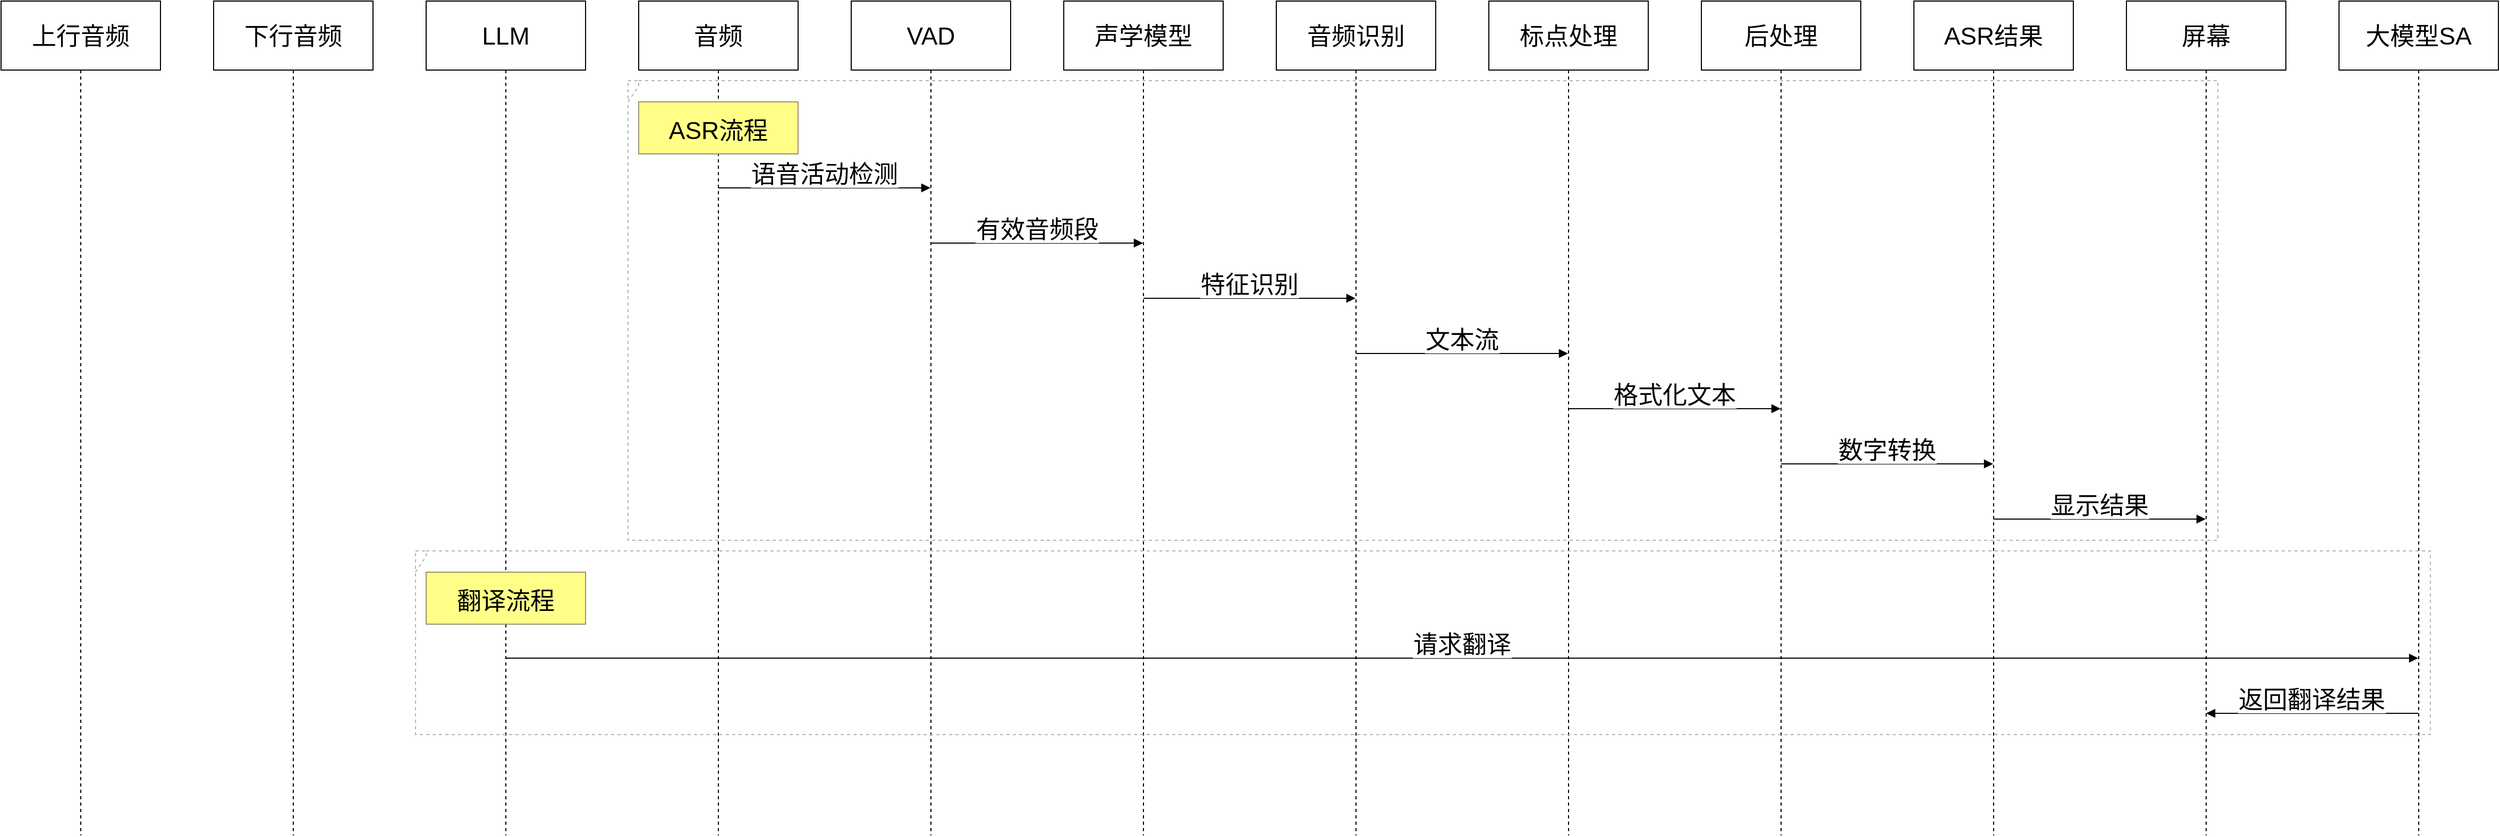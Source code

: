 <mxfile version="26.1.1">
  <diagram name="Page-1" id="edf60f1a-56cd-e834-aa8a-f176f3a09ee4">
    <mxGraphModel dx="2722" dy="1292" grid="1" gridSize="10" guides="1" tooltips="1" connect="1" arrows="1" fold="1" page="1" pageScale="1" pageWidth="1100" pageHeight="850" background="none" math="0" shadow="0">
      <root>
        <mxCell id="0" />
        <mxCell id="1" parent="0" />
        <mxCell id="TeLhkM62TzhfqkYI3094-125" value="上行音频" style="shape=umlLifeline;perimeter=lifelinePerimeter;whiteSpace=wrap;container=1;dropTarget=0;collapsible=0;recursiveResize=0;outlineConnect=0;portConstraint=eastwest;newEdgeStyle={&quot;edgeStyle&quot;:&quot;elbowEdgeStyle&quot;,&quot;elbow&quot;:&quot;vertical&quot;,&quot;curved&quot;:0,&quot;rounded&quot;:0};size=65;fontSize=23;" vertex="1" parent="1">
          <mxGeometry x="20" y="310" width="150" height="786" as="geometry" />
        </mxCell>
        <mxCell id="TeLhkM62TzhfqkYI3094-126" value="下行音频" style="shape=umlLifeline;perimeter=lifelinePerimeter;whiteSpace=wrap;container=1;dropTarget=0;collapsible=0;recursiveResize=0;outlineConnect=0;portConstraint=eastwest;newEdgeStyle={&quot;edgeStyle&quot;:&quot;elbowEdgeStyle&quot;,&quot;elbow&quot;:&quot;vertical&quot;,&quot;curved&quot;:0,&quot;rounded&quot;:0};size=65;fontSize=23;" vertex="1" parent="1">
          <mxGeometry x="220" y="310" width="150" height="786" as="geometry" />
        </mxCell>
        <mxCell id="TeLhkM62TzhfqkYI3094-127" value="LLM" style="shape=umlLifeline;perimeter=lifelinePerimeter;whiteSpace=wrap;container=1;dropTarget=0;collapsible=0;recursiveResize=0;outlineConnect=0;portConstraint=eastwest;newEdgeStyle={&quot;edgeStyle&quot;:&quot;elbowEdgeStyle&quot;,&quot;elbow&quot;:&quot;vertical&quot;,&quot;curved&quot;:0,&quot;rounded&quot;:0};size=65;fontSize=23;" vertex="1" parent="1">
          <mxGeometry x="420" y="310" width="150" height="786" as="geometry" />
        </mxCell>
        <mxCell id="TeLhkM62TzhfqkYI3094-128" value="音频" style="shape=umlLifeline;perimeter=lifelinePerimeter;whiteSpace=wrap;container=1;dropTarget=0;collapsible=0;recursiveResize=0;outlineConnect=0;portConstraint=eastwest;newEdgeStyle={&quot;edgeStyle&quot;:&quot;elbowEdgeStyle&quot;,&quot;elbow&quot;:&quot;vertical&quot;,&quot;curved&quot;:0,&quot;rounded&quot;:0};size=65;fontSize=23;" vertex="1" parent="1">
          <mxGeometry x="620" y="310" width="150" height="786" as="geometry" />
        </mxCell>
        <mxCell id="TeLhkM62TzhfqkYI3094-129" value="VAD" style="shape=umlLifeline;perimeter=lifelinePerimeter;whiteSpace=wrap;container=1;dropTarget=0;collapsible=0;recursiveResize=0;outlineConnect=0;portConstraint=eastwest;newEdgeStyle={&quot;edgeStyle&quot;:&quot;elbowEdgeStyle&quot;,&quot;elbow&quot;:&quot;vertical&quot;,&quot;curved&quot;:0,&quot;rounded&quot;:0};size=65;fontSize=23;" vertex="1" parent="1">
          <mxGeometry x="820" y="310" width="150" height="786" as="geometry" />
        </mxCell>
        <mxCell id="TeLhkM62TzhfqkYI3094-130" value="声学模型" style="shape=umlLifeline;perimeter=lifelinePerimeter;whiteSpace=wrap;container=1;dropTarget=0;collapsible=0;recursiveResize=0;outlineConnect=0;portConstraint=eastwest;newEdgeStyle={&quot;edgeStyle&quot;:&quot;elbowEdgeStyle&quot;,&quot;elbow&quot;:&quot;vertical&quot;,&quot;curved&quot;:0,&quot;rounded&quot;:0};size=65;fontSize=23;" vertex="1" parent="1">
          <mxGeometry x="1020" y="310" width="150" height="786" as="geometry" />
        </mxCell>
        <mxCell id="TeLhkM62TzhfqkYI3094-131" value="音频识别" style="shape=umlLifeline;perimeter=lifelinePerimeter;whiteSpace=wrap;container=1;dropTarget=0;collapsible=0;recursiveResize=0;outlineConnect=0;portConstraint=eastwest;newEdgeStyle={&quot;edgeStyle&quot;:&quot;elbowEdgeStyle&quot;,&quot;elbow&quot;:&quot;vertical&quot;,&quot;curved&quot;:0,&quot;rounded&quot;:0};size=65;fontSize=23;" vertex="1" parent="1">
          <mxGeometry x="1220" y="310" width="150" height="786" as="geometry" />
        </mxCell>
        <mxCell id="TeLhkM62TzhfqkYI3094-132" value="标点处理" style="shape=umlLifeline;perimeter=lifelinePerimeter;whiteSpace=wrap;container=1;dropTarget=0;collapsible=0;recursiveResize=0;outlineConnect=0;portConstraint=eastwest;newEdgeStyle={&quot;edgeStyle&quot;:&quot;elbowEdgeStyle&quot;,&quot;elbow&quot;:&quot;vertical&quot;,&quot;curved&quot;:0,&quot;rounded&quot;:0};size=65;fontSize=23;" vertex="1" parent="1">
          <mxGeometry x="1420" y="310" width="150" height="786" as="geometry" />
        </mxCell>
        <mxCell id="TeLhkM62TzhfqkYI3094-133" value="后处理" style="shape=umlLifeline;perimeter=lifelinePerimeter;whiteSpace=wrap;container=1;dropTarget=0;collapsible=0;recursiveResize=0;outlineConnect=0;portConstraint=eastwest;newEdgeStyle={&quot;edgeStyle&quot;:&quot;elbowEdgeStyle&quot;,&quot;elbow&quot;:&quot;vertical&quot;,&quot;curved&quot;:0,&quot;rounded&quot;:0};size=65;fontSize=23;" vertex="1" parent="1">
          <mxGeometry x="1620" y="310" width="150" height="786" as="geometry" />
        </mxCell>
        <mxCell id="TeLhkM62TzhfqkYI3094-134" value="ASR结果" style="shape=umlLifeline;perimeter=lifelinePerimeter;whiteSpace=wrap;container=1;dropTarget=0;collapsible=0;recursiveResize=0;outlineConnect=0;portConstraint=eastwest;newEdgeStyle={&quot;edgeStyle&quot;:&quot;elbowEdgeStyle&quot;,&quot;elbow&quot;:&quot;vertical&quot;,&quot;curved&quot;:0,&quot;rounded&quot;:0};size=65;fontSize=23;" vertex="1" parent="1">
          <mxGeometry x="1820" y="310" width="150" height="786" as="geometry" />
        </mxCell>
        <mxCell id="TeLhkM62TzhfqkYI3094-135" value="屏幕" style="shape=umlLifeline;perimeter=lifelinePerimeter;whiteSpace=wrap;container=1;dropTarget=0;collapsible=0;recursiveResize=0;outlineConnect=0;portConstraint=eastwest;newEdgeStyle={&quot;edgeStyle&quot;:&quot;elbowEdgeStyle&quot;,&quot;elbow&quot;:&quot;vertical&quot;,&quot;curved&quot;:0,&quot;rounded&quot;:0};size=65;fontSize=23;" vertex="1" parent="1">
          <mxGeometry x="2020" y="310" width="150" height="786" as="geometry" />
        </mxCell>
        <mxCell id="TeLhkM62TzhfqkYI3094-136" value="大模型SA" style="shape=umlLifeline;perimeter=lifelinePerimeter;whiteSpace=wrap;container=1;dropTarget=0;collapsible=0;recursiveResize=0;outlineConnect=0;portConstraint=eastwest;newEdgeStyle={&quot;edgeStyle&quot;:&quot;elbowEdgeStyle&quot;,&quot;elbow&quot;:&quot;vertical&quot;,&quot;curved&quot;:0,&quot;rounded&quot;:0};size=65;fontSize=23;" vertex="1" parent="1">
          <mxGeometry x="2220" y="310" width="150" height="786" as="geometry" />
        </mxCell>
        <mxCell id="TeLhkM62TzhfqkYI3094-137" value="" style="shape=umlFrame;dashed=1;pointerEvents=0;dropTarget=0;strokeColor=#B3B3B3;height=20;width=0;fontSize=23;" vertex="1" parent="1">
          <mxGeometry x="610" y="385" width="1496" height="433" as="geometry" />
        </mxCell>
        <mxCell id="TeLhkM62TzhfqkYI3094-138" value="" style="text;strokeColor=none;fillColor=none;align=center;verticalAlign=middle;whiteSpace=wrap;fontSize=23;" vertex="1" parent="TeLhkM62TzhfqkYI3094-137">
          <mxGeometry width="1496" height="20" as="geometry" />
        </mxCell>
        <mxCell id="TeLhkM62TzhfqkYI3094-139" value="" style="shape=umlFrame;dashed=1;pointerEvents=0;dropTarget=0;strokeColor=#B3B3B3;height=20;width=0;fontSize=23;" vertex="1" parent="1">
          <mxGeometry x="410" y="828" width="1896" height="173" as="geometry" />
        </mxCell>
        <mxCell id="TeLhkM62TzhfqkYI3094-140" value="" style="text;strokeColor=none;fillColor=none;align=center;verticalAlign=middle;whiteSpace=wrap;fontSize=23;" vertex="1" parent="TeLhkM62TzhfqkYI3094-139">
          <mxGeometry width="1896" height="20" as="geometry" />
        </mxCell>
        <mxCell id="TeLhkM62TzhfqkYI3094-141" value="语音活动检测" style="verticalAlign=bottom;edgeStyle=elbowEdgeStyle;elbow=vertical;curved=0;rounded=0;endArrow=block;fontSize=23;" edge="1" parent="1" source="TeLhkM62TzhfqkYI3094-128" target="TeLhkM62TzhfqkYI3094-129">
          <mxGeometry relative="1" as="geometry">
            <Array as="points">
              <mxPoint x="804" y="486" />
            </Array>
          </mxGeometry>
        </mxCell>
        <mxCell id="TeLhkM62TzhfqkYI3094-142" value="有效音频段" style="verticalAlign=bottom;edgeStyle=elbowEdgeStyle;elbow=vertical;curved=0;rounded=0;endArrow=block;fontSize=23;" edge="1" parent="1" source="TeLhkM62TzhfqkYI3094-129" target="TeLhkM62TzhfqkYI3094-130">
          <mxGeometry relative="1" as="geometry">
            <Array as="points">
              <mxPoint x="1004" y="538" />
            </Array>
          </mxGeometry>
        </mxCell>
        <mxCell id="TeLhkM62TzhfqkYI3094-143" value="特征识别" style="verticalAlign=bottom;edgeStyle=elbowEdgeStyle;elbow=vertical;curved=0;rounded=0;endArrow=block;fontSize=23;" edge="1" parent="1" source="TeLhkM62TzhfqkYI3094-130" target="TeLhkM62TzhfqkYI3094-131">
          <mxGeometry relative="1" as="geometry">
            <Array as="points">
              <mxPoint x="1204" y="590" />
            </Array>
          </mxGeometry>
        </mxCell>
        <mxCell id="TeLhkM62TzhfqkYI3094-144" value="文本流" style="verticalAlign=bottom;edgeStyle=elbowEdgeStyle;elbow=vertical;curved=0;rounded=0;endArrow=block;fontSize=23;" edge="1" parent="1" source="TeLhkM62TzhfqkYI3094-131" target="TeLhkM62TzhfqkYI3094-132">
          <mxGeometry relative="1" as="geometry">
            <Array as="points">
              <mxPoint x="1404" y="642" />
            </Array>
          </mxGeometry>
        </mxCell>
        <mxCell id="TeLhkM62TzhfqkYI3094-145" value="格式化文本" style="verticalAlign=bottom;edgeStyle=elbowEdgeStyle;elbow=vertical;curved=0;rounded=0;endArrow=block;fontSize=23;" edge="1" parent="1" source="TeLhkM62TzhfqkYI3094-132" target="TeLhkM62TzhfqkYI3094-133">
          <mxGeometry relative="1" as="geometry">
            <Array as="points">
              <mxPoint x="1604" y="694" />
            </Array>
          </mxGeometry>
        </mxCell>
        <mxCell id="TeLhkM62TzhfqkYI3094-146" value="数字转换" style="verticalAlign=bottom;edgeStyle=elbowEdgeStyle;elbow=vertical;curved=0;rounded=0;endArrow=block;fontSize=23;" edge="1" parent="1" source="TeLhkM62TzhfqkYI3094-133" target="TeLhkM62TzhfqkYI3094-134">
          <mxGeometry relative="1" as="geometry">
            <Array as="points">
              <mxPoint x="1804" y="746" />
            </Array>
          </mxGeometry>
        </mxCell>
        <mxCell id="TeLhkM62TzhfqkYI3094-147" value="显示结果" style="verticalAlign=bottom;edgeStyle=elbowEdgeStyle;elbow=vertical;curved=0;rounded=0;endArrow=block;fontSize=23;" edge="1" parent="1" source="TeLhkM62TzhfqkYI3094-134" target="TeLhkM62TzhfqkYI3094-135">
          <mxGeometry relative="1" as="geometry">
            <Array as="points">
              <mxPoint x="2004" y="798" />
            </Array>
          </mxGeometry>
        </mxCell>
        <mxCell id="TeLhkM62TzhfqkYI3094-148" value="请求翻译" style="verticalAlign=bottom;edgeStyle=elbowEdgeStyle;elbow=vertical;curved=0;rounded=0;endArrow=block;fontSize=23;" edge="1" parent="1" source="TeLhkM62TzhfqkYI3094-127" target="TeLhkM62TzhfqkYI3094-136">
          <mxGeometry relative="1" as="geometry">
            <Array as="points">
              <mxPoint x="1404" y="929" />
            </Array>
          </mxGeometry>
        </mxCell>
        <mxCell id="TeLhkM62TzhfqkYI3094-149" value="返回翻译结果" style="verticalAlign=bottom;edgeStyle=elbowEdgeStyle;elbow=vertical;curved=0;rounded=0;endArrow=block;fontSize=23;" edge="1" parent="1" source="TeLhkM62TzhfqkYI3094-136" target="TeLhkM62TzhfqkYI3094-135">
          <mxGeometry relative="1" as="geometry">
            <Array as="points">
              <mxPoint x="2207" y="981" />
            </Array>
          </mxGeometry>
        </mxCell>
        <mxCell id="TeLhkM62TzhfqkYI3094-150" value="ASR流程" style="fillColor=#ffff88;strokeColor=#9E916F;fontSize=23;" vertex="1" parent="1">
          <mxGeometry x="620" y="405" width="150" height="49" as="geometry" />
        </mxCell>
        <mxCell id="TeLhkM62TzhfqkYI3094-151" value="翻译流程" style="fillColor=#ffff88;strokeColor=#9E916F;fontSize=23;" vertex="1" parent="1">
          <mxGeometry x="420" y="848" width="150" height="49" as="geometry" />
        </mxCell>
      </root>
    </mxGraphModel>
  </diagram>
</mxfile>
